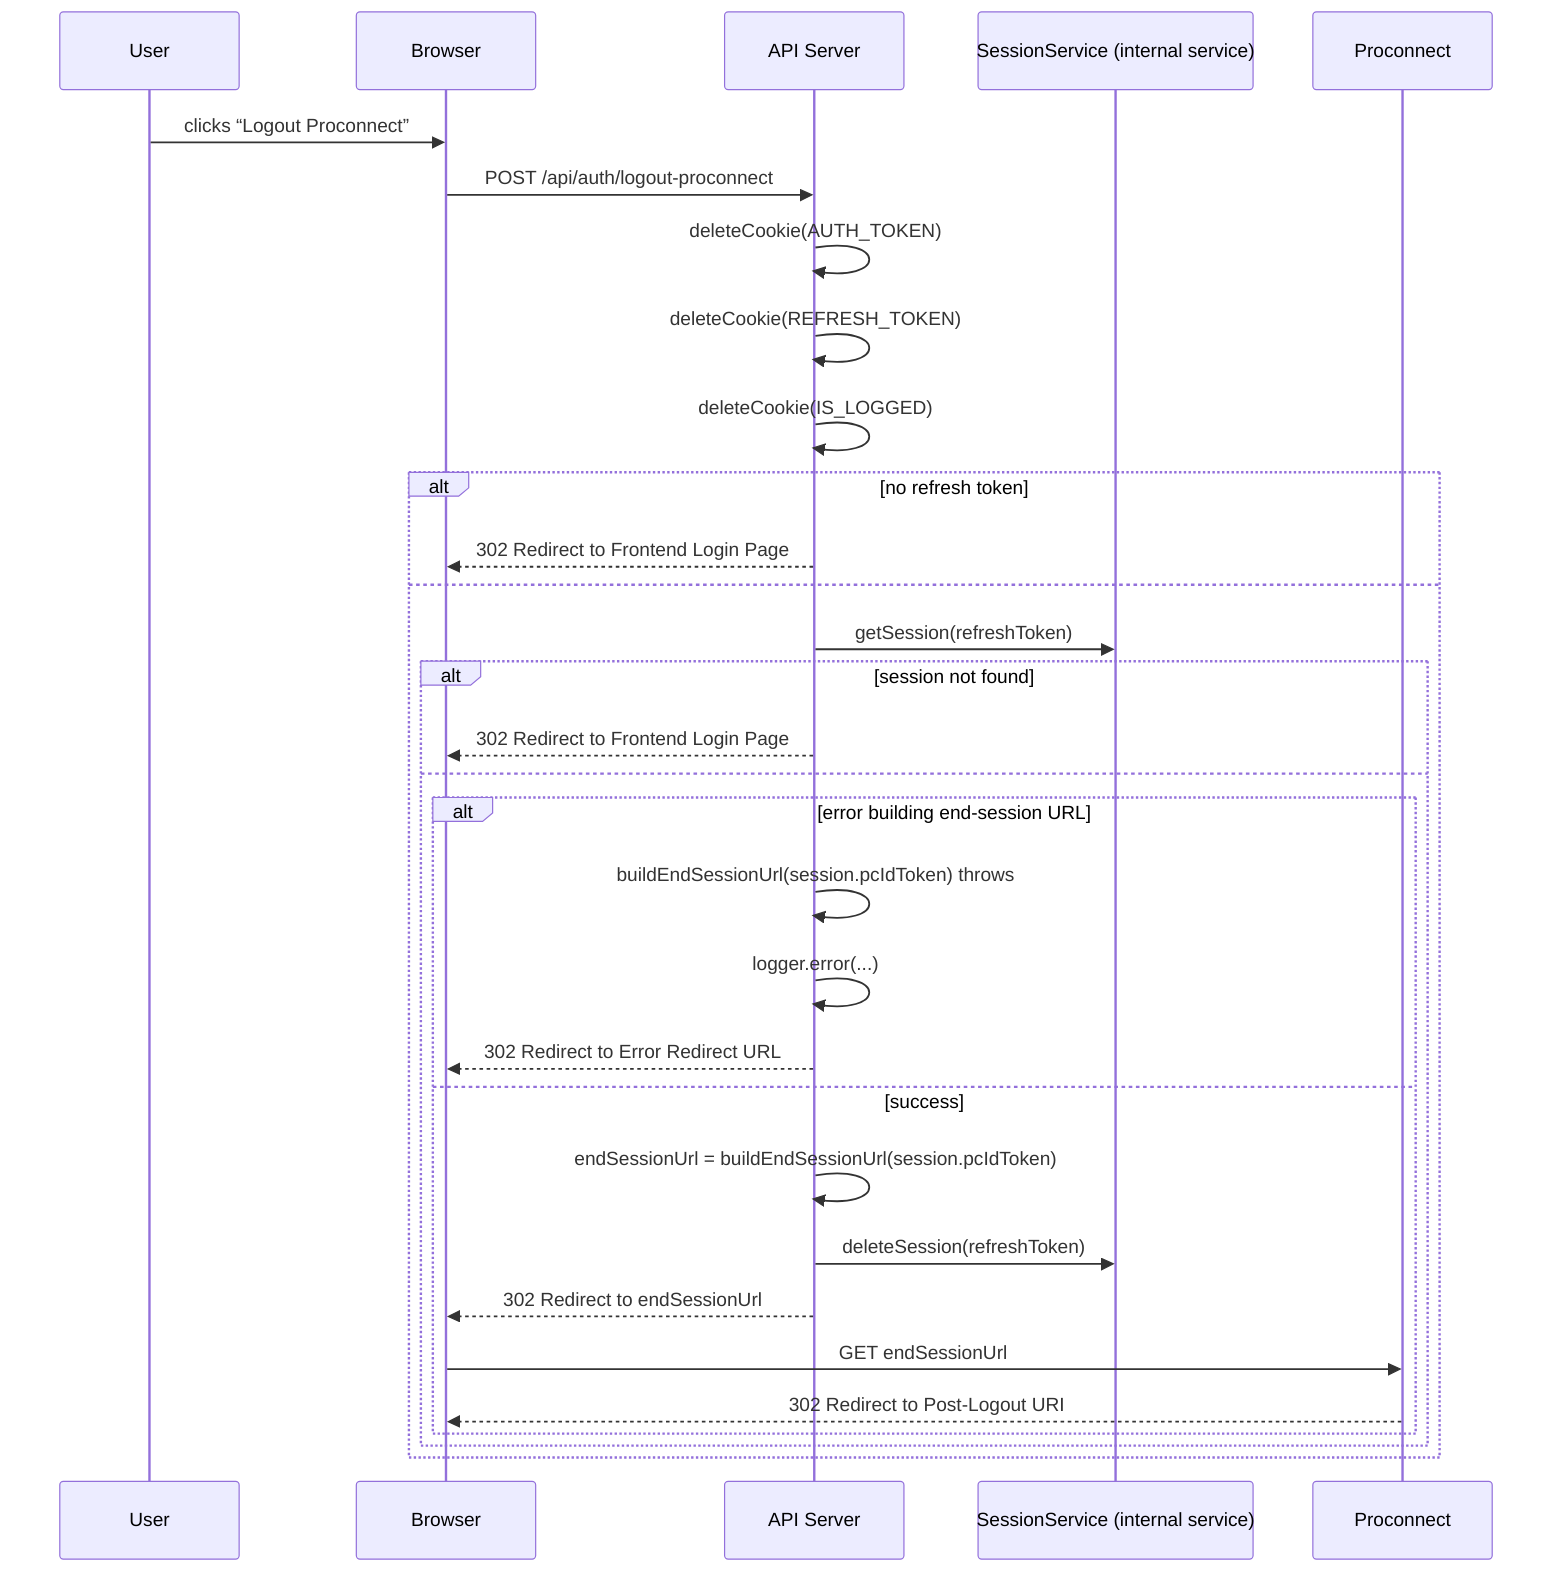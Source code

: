 %% https://mermaid.live/edit for generation

sequenceDiagram
    participant User
    participant Browser
    participant App as API Server
    participant SessionSvc as SessionService (internal service) 
    participant Proconnect as Proconnect

    %% Logout with Proconnect end-session (/logout-proconnect)
    User->>Browser: clicks “Logout Proconnect”
    Browser->>App: POST /api/auth/logout-proconnect
    App->>App: deleteCookie(AUTH_TOKEN)
    App->>App: deleteCookie(REFRESH_TOKEN)
    App->>App: deleteCookie(IS_LOGGED)
    alt no refresh token
        App-->>Browser: 302 Redirect to Frontend Login Page
    else
        App->>SessionSvc: getSession(refreshToken)
        alt session not found
            App-->>Browser: 302 Redirect to Frontend Login Page
        else
            alt error building end-session URL
                App->>App: buildEndSessionUrl(session.pcIdToken) throws
                App->>App: logger.error(...)
                App-->>Browser: 302 Redirect to Error Redirect URL
            else success
                App->>App: endSessionUrl = buildEndSessionUrl(session.pcIdToken)
                App->>SessionSvc: deleteSession(refreshToken)
                App-->>Browser: 302 Redirect to endSessionUrl
                Browser->>Proconnect: GET endSessionUrl
                Proconnect-->>Browser: 302 Redirect to Post-Logout URI
            end
        end
    end